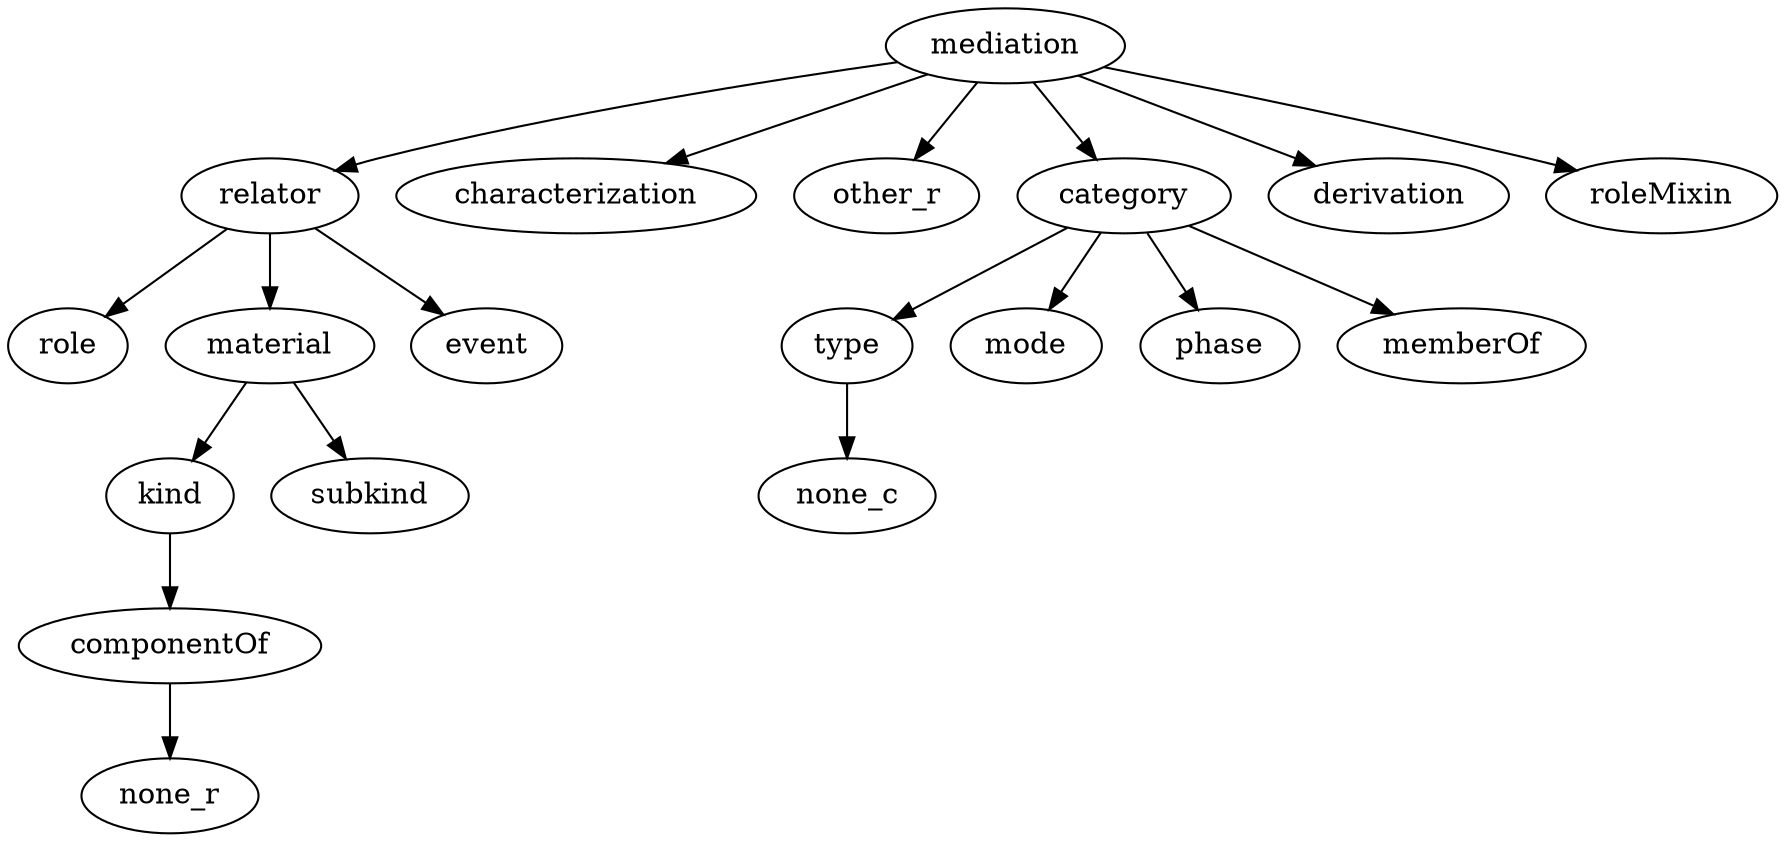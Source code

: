 strict digraph {
mediation;
relator;
characterization;
other_r;
category;
derivation;
roleMixin;
role;
material;
event;
kind;
subkind;
componentOf;
type;
mode;
phase;
memberOf;
none_c;
none_r;
mediation -> relator;
mediation -> characterization;
mediation -> other_r;
mediation -> category;
mediation -> derivation;
mediation -> roleMixin;
relator -> role;
relator -> material;
relator -> event;
category -> type;
category -> mode;
category -> phase;
category -> memberOf;
material -> kind;
material -> subkind;
kind -> componentOf;
componentOf -> none_r;
type -> none_c;
}
